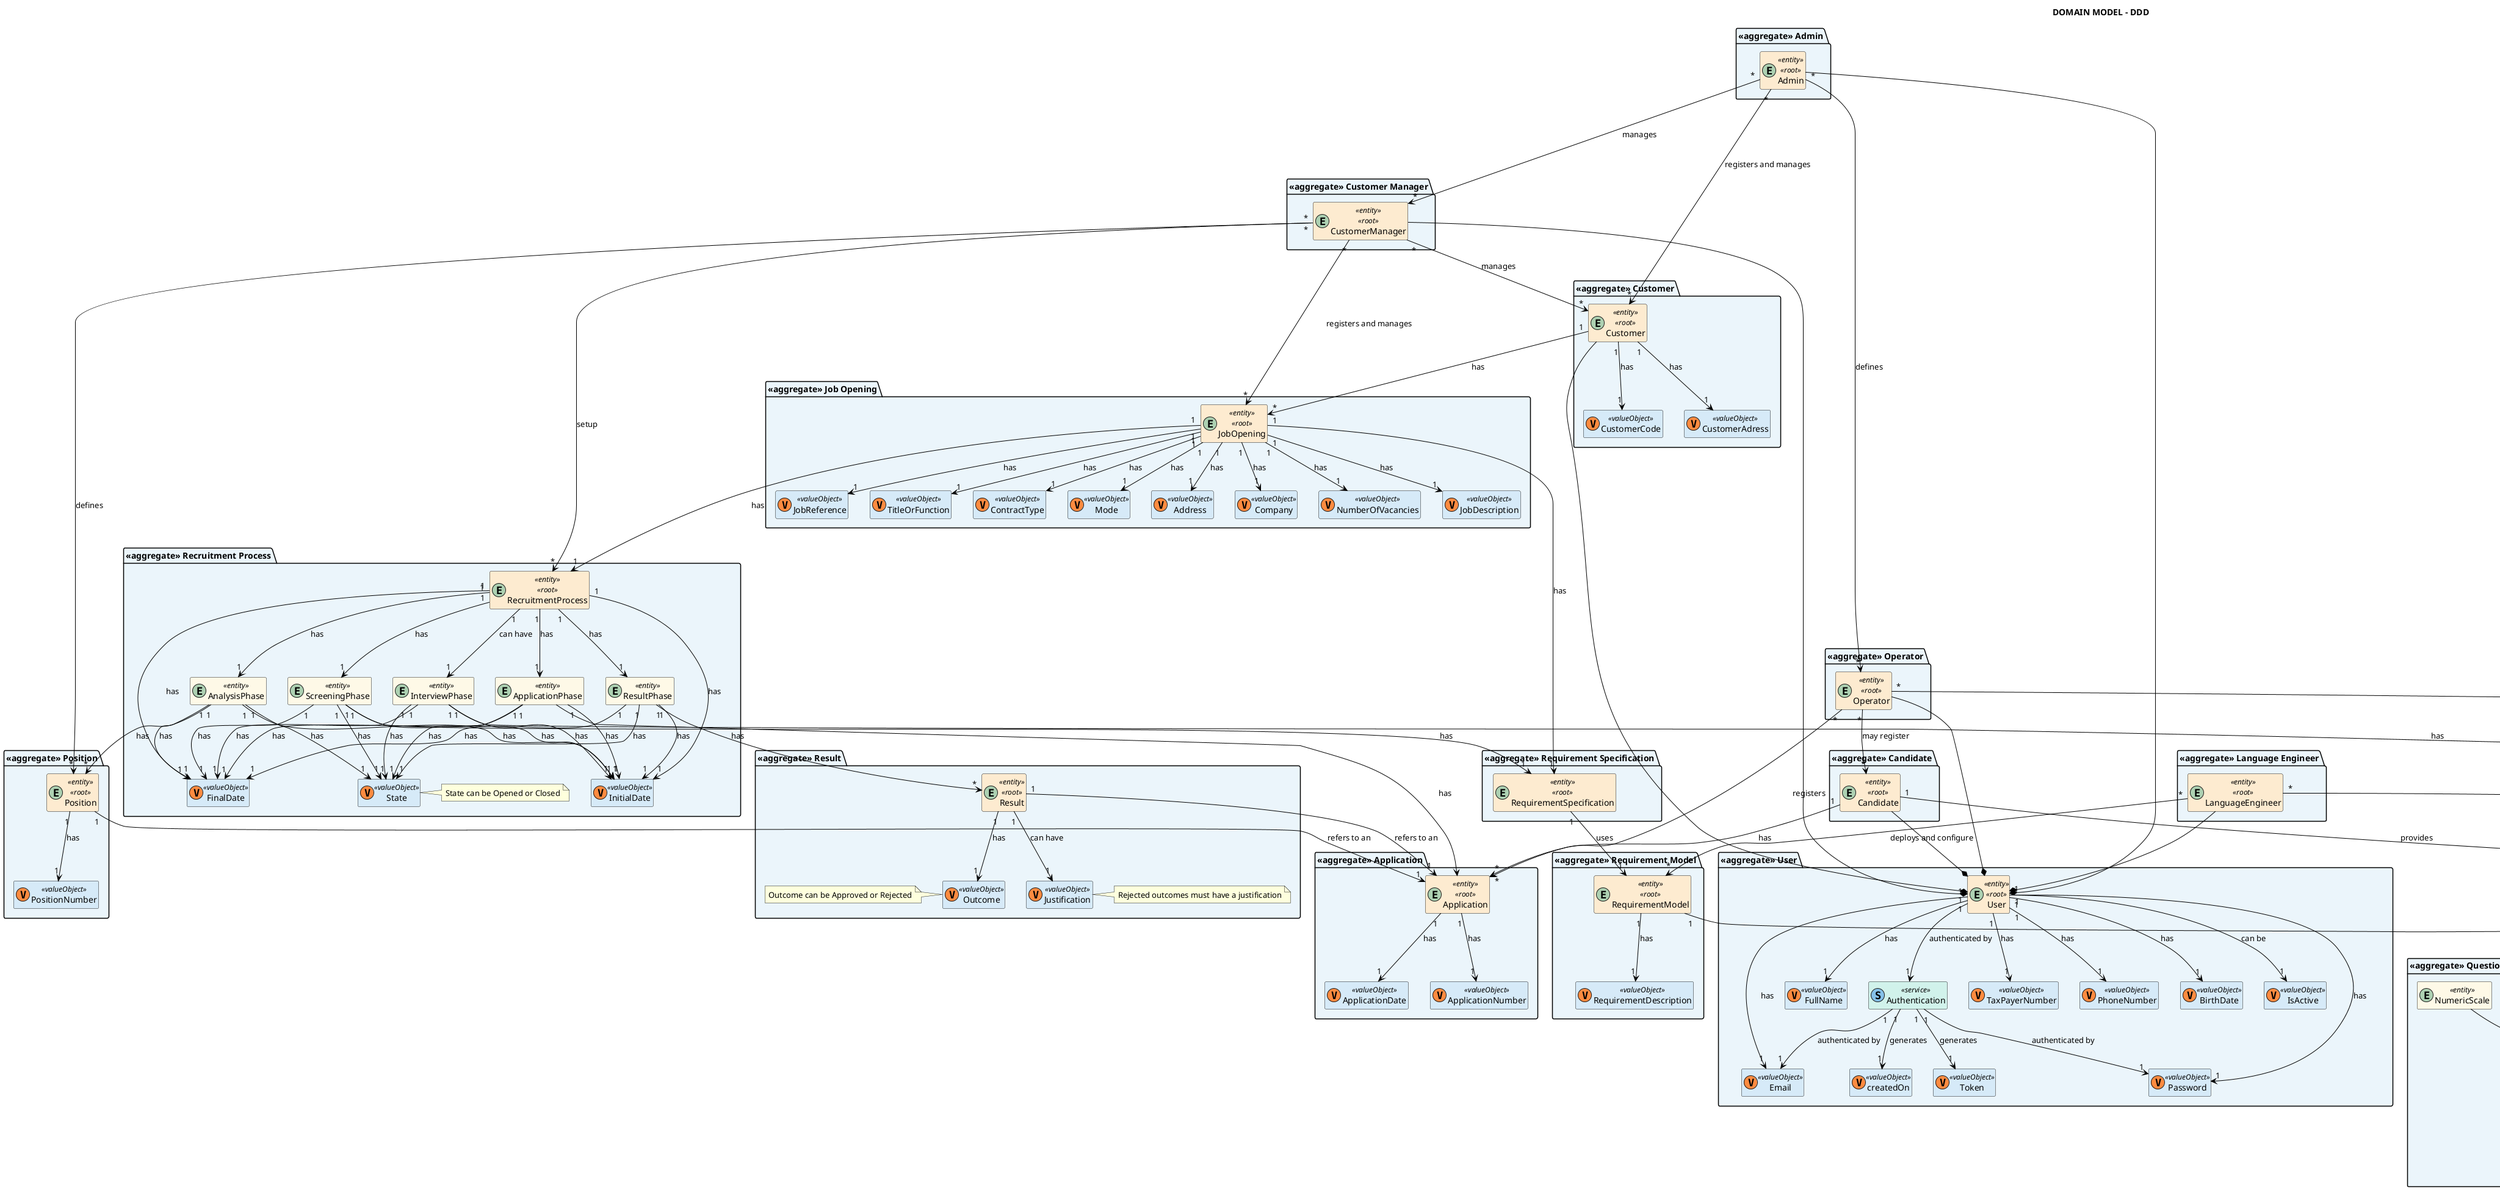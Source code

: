@startuml domain-model

title DOMAIN MODEL - DDD

hide empty members
'skinparam Linetype ortho

skinparam class {
    BackgroundColor<<valueObject>> #D6EAF8
    BackgroundColor<<root>> #FDEBD0
    BackgroundColor<<service>> #D1F2EB
    BackgroundColor #FEF9E7
    ArrowColor Black
}

skinparam package {
    BackgroundColor #EBF5FB
}

' User Aggregate
package "<<aggregate>> User" {
    entity User <<entity>> <<root>> {}

    class Email <<valueObject>> <<(V, #FF8B40)>> {}
    class FullName <<valueObject>> <<(V, #FF8B40)>> {}
    class Password <<valueObject>> <<(V, #FF8B40)>> {}
    class TaxPayerNumber <<valueObject>> <<(V, #FF8B40)>> {}
    class PhoneNumber <<valueObject>> <<(V, #FF8B40)>> {}
    class BirthDate <<valueObject>> <<(V, #FF8B40)>> {}
    class IsActive <<valueObject>> <<(V, #FF8B40)>> {}

    class Authentication <<service>> <<(S, #85C1E9)>> {}

    class Token <<valueObject>> <<(V, #FF8B40)>> {}
    class createdOn <<valueObject>> <<(V, #FF8B40)>> {}
}

' Application Aggregate
package "<<aggregate>> Application" {
    entity Application <<entity>> <<root>> {}

    class ApplicationDate <<valueObject>> <<(V, #FF8B40)>> {}
    class ApplicationNumber <<valueObject>> <<(V, #FF8B40)>> {}
}

' Admin Aggregate
package "<<aggregate>> Admin" {
    entity Admin <<entity>> <<root>> {}
}

' Customer Manager Aggregate
package "<<aggregate>> Customer Manager" {
    entity CustomerManager <<entity>> <<root>> {}
}

' Operator Aggregate
package "<<aggregate>> Operator" {
    entity Operator <<entity>> <<root>> {}
}

' Language Engineer Aggregate
package "<<aggregate>> Language Engineer"{
    entity LanguageEngineer <<entity>> <<root>> {}
}

' Candidate Aggregate
package "<<aggregate>> Candidate" {
    entity Candidate <<entity>> <<root>> {}
}

' Customer Aggregate
package "<<aggregate>> Customer" {
    entity Customer <<entity>> <<root>> {}

    class CustomerCode <<valueObject>> <<(V, #FF8B40)>> {}
    class CustomerAdress <<valueObject>> <<(V, #FF8B40)>> {}
}

' Applications File Bot Aggregate
package "<<aggregate>>  Applications File Bot" {
    entity  ApplicationsFileBot <<entity>> <<root>> {}
}

' Recruitment Process Aggregate
package "<<aggregate>> Recruitment Process" {
    entity RecruitmentProcess <<entity>> <<root>> {}
    entity ApplicationPhase <<entity>> {}
    entity ScreeningPhase <<entity>> {}
    entity InterviewPhase <<entity>> {}
    entity AnalysisPhase <<entity>> {}
    entity ResultPhase <<entity>> {}

    class State <<valueObject>> <<(V, #FF8B40)>> {}
    class InitialDate <<valueObject>> <<(V, #FF8B40)>> {}
    class FinalDate <<valueObject>> <<(V, #FF8B40)>> {}
    
    note right of State: State can be Opened or Closed
}

' Job Opening Aggregate
package "<<aggregate>> Job Opening" {
    entity JobOpening <<entity>> <<root>> {}

    class JobReference <<valueObject>> <<(V, #FF8B40)>> {}
    class TitleOrFunction <<valueObject>> <<(V, #FF8B40)>> {}
    class ContractType <<valueObject>> <<(V, #FF8B40)>> {}
    class Mode <<valueObject>> <<(V, #FF8B40)>> {}
    class Address <<valueObject>> <<(V, #FF8B40)>> {}
    class Company <<valueObject>> <<(V, #FF8B40)>> {}
    class NumberOfVacancies <<valueObject>> <<(V, #FF8B40)>> {}
    class JobDescription <<valueObject>> <<(V, #FF8B40)>> {}
}

' RequirementSpecification
package "<<aggregate>> Requirement Specification" {
    entity RequirementSpecification <<entity>> <<root>> {}
}

' Interview Phase Model Aggregate
package "<<aggregate>> Interview Model" {
    entity InterviewModel <<entity>> <<root>>  {}

    class InterviewDescription <<valueObject>> <<(V, #FF8B40)>> {}
}

' Interview Aggregate
package "<<aggregate>> Interview" {
    entity Interview <<entity>> <<root>> {}

    class InterviewDate <<valueObject>> <<(V, #FF8B40)>> {}
}

' Candidate Answer Aggregate
package "<<aggregate>> Candidate Answer" {
    entity CandidateAnswer <<entity>> <<root>> {}

    class AnswerBody <<valueObject>> <<(V, #FF8B40)>> {}
}

' Interview Question Aggregate
package "<<aggregate>> Interview Question" {  
    entity InterviewQuestion <<entity>> <<root>> {}

    class Grade <<valueObject>> <<(V, #FF8B40)>> {}
    class Quotation <<valueObject>> <<(V, #FF8B40)>> {}
}

' Specification Question Aggregate
package "<<aggregate>> Specification Question" {  
    entity SpecificationQuestion <<entity>> <<root>> {}
}

' Plugins Aggregate
package "<<aggregate>> Requirement Model" {
    entity RequirementModel <<entity>> <<root>> {}

    class RequirementDescription <<valueObject>> <<(V, #FF8B40)>> {}
}

' Position Aggregate
package "<<aggregate>> Position" {
    entity Position <<entity>> <<root>> {}

    class PositionNumber <<valueObject>> <<(V, #FF8B40)>> {}
}

' Question Model Aggregate
package "<<aggregate>> Question Model" {
    entity QuestionModel <<entity>> <<root>> {}
    entity TrueOrFalse <<entity>> {}
    entity ShortTextAnswer <<entity>> {}
    entity SingleChoiceAnswer <<entity>> {}
    entity MultipleChoiceAnswer <<entity>> {}
    entity IntegerNumber <<entity>> {}
    entity DecimalNumber <<entity>> {}
    entity Date <<entity>> {}
    entity Time <<entity>> {}
    entity NumericScale <<entity>> {}

    class QuestionBody <<valueObject>> <<(V, #FF8B40)>> {}
    class ExpectedAnswer <<valueObject>> <<(V, #FF8B40)>> {}
}

' File Aggregate
package "<<aggregate>> File" {
    entity File <<entity>> <<root>> {}
}

' Result Aggregate
package "<<aggregate>> Result" {
    entity Result <<entity>> <<root>> {}

    class Outcome <<valueObject>> <<(V, #FF8B40)>> {}
    class Justification <<valueObject>> <<(V, #FF8B40)>> {}

    note left of Outcome: Outcome can be Approved or Rejected
    note right of Justification: Rejected outcomes must have a justification
}

' User value objects relationships
User "1" --> "1" Email : has
User "1" --> "1" FullName : has
User "1" --> "1" Password : has
User "1" --> "1" TaxPayerNumber : has
User "1" --> "1" PhoneNumber : has
User "1" --> "1" BirthDate : has
User "1" --> "1" IsActive : can be
User "1" --> "1" Authentication : authenticated by

Admin --* User
CustomerManager --* User
Operator --* User
Customer --* User
LanguageEngineer --* User
Candidate --* User

' Authentication relationships
Authentication "1" --> "1" Email : authenticated by
Authentication "1" --> "1" Password : authenticated by
Authentication "1" --> "1" Token : generates
Authentication "1" --> "1" createdOn : generates

' Admin relationships
Admin "*" --> "*" Customer: registers and manages
Admin "*" ---> "*" CustomerManager: manages
Admin "*" --> "*" Operator: defines

' Operator relationships
Operator "*" --> "*" Candidate: may register
Operator "*" --> "*" Application: registers
Operator "*" --> "*" File: imports

' Customer Manager relationships
CustomerManager "*" --> "*" Customer: manages
CustomerManager "*" --> "*" JobOpening: registers and manages
CustomerManager "*" --> "*" RecruitmentProcess: setup
CustomerManager "*" --> "*" Position: defines

' Recruitment Process relationships
RecruitmentProcess "1" --> "1" InitialDate: has
RecruitmentProcess "1" --> "1" FinalDate: has
RecruitmentProcess "1" --> "1" ApplicationPhase: has
RecruitmentProcess "1" --> "1" ScreeningPhase: has
RecruitmentProcess "1" --> "1" InterviewPhase: can have
RecruitmentProcess "1" --> "1" AnalysisPhase: has
RecruitmentProcess "1" --> "1" ResultPhase: has

' Job Opening relationships
JobOpening "1" --> "1" JobReference : has
JobOpening "1" --> "1" TitleOrFunction : has
JobOpening "1" --> "1" ContractType : has
JobOpening "1" --> "1" Mode : has
JobOpening "1" --> "1" Address : has
JobOpening "1" --> "1" Company : has
JobOpening "1" --> "1" NumberOfVacancies : has
JobOpening "1" --> "1" JobDescription : has
JobOpening "1" ---> "1" RecruitmentProcess: has
JobOpening "1" --> "1" RequirementSpecification: has
RequirementSpecification "1" --> "1" RequirementModel: uses

' InterviewPhase Models relationships
InterviewModel "1" --> "1" InterviewDescription: has
InterviewModel "1" --> "*" InterviewQuestion: has

' Job Requirement Model relationships
RequirementModel "1" --> "1" RequirementDescription : has
RequirementModel "1" --> "*" SpecificationQuestion : has

' ScreeningPhase relationships
ScreeningPhase "1" --> "1" State: has
ScreeningPhase "1" --> "1" InitialDate: has
ScreeningPhase "1" --> "1" FinalDate: has
ScreeningPhase "1" --> "1" RequirementSpecification : has

'Interview Phase relationships
InterviewPhase "1" --> "1" State: has
InterviewPhase "1" --> "1" InitialDate: has
InterviewPhase "1" --> "1" FinalDate: has
InterviewPhase "1" --> "1" Interview: has

' Interview relationships
Interview "1" --> "1" InterviewDate: has
Interview "1" --> "1" InterviewModel: uses

' AnalysisPhase relationships
AnalysisPhase "1" --> "*" Position: has

' Position relationships
Position "1" --> "1" Application: refers to an

' Interview Answers relationships
CandidateAnswer "1" --> "1" AnswerBody : has
CandidateAnswer "1" --> "1" InterviewQuestion: for an

' Requirement relationships
CandidateAnswer "1" --> "1" SpecificationQuestion: for a

' Applications File Bot relationships
ApplicationsFileBot "*" --> "*" File: exports

' Language Engineer relationships
LanguageEngineer "*" --> "*" InterviewModel: deploys and configure
LanguageEngineer "*" --> "*" RequirementModel: deploys and configure

' Result Phase relationships
ResultPhase "1" --> "1" State: has
ResultPhase "1" --> "1" InitialDate: has
ResultPhase "1" --> "1" FinalDate: has
ResultPhase "1" --> "*" Result: has

' Result relationships
Result "1" --> "1" Outcome: has
Result "1" --> "1" Justification: can have
Result "1" --> "1" Application: refers to an

' Candidate relationships
Candidate "1" --> "*" CandidateAnswer: provides
Candidate "1" --> "*" Application: has

' Interview Question relationships
InterviewQuestion "1" --> "1" Grade : has
InterviewQuestion "1" --> "1" Quotation : has
InterviewQuestion "*" --> "1" QuestionModel: uses

' Specification Question relationships
SpecificationQuestion "*" --> "1" QuestionModel: uses

' Question Model relationships
TrueOrFalse --|> QuestionModel: is a
ShortTextAnswer --|> QuestionModel: is a
SingleChoiceAnswer --|> QuestionModel: is a
MultipleChoiceAnswer --|> QuestionModel: is a
IntegerNumber --|> QuestionModel: is a
DecimalNumber --|> QuestionModel: is a
Date --|> QuestionModel: is a
Time --|> QuestionModel: is a
NumericScale --|> QuestionModel: is a

' Application Phase relationships
ApplicationPhase "1" --> "1" State: has
ApplicationPhase "1" --> "1" InitialDate: has
ApplicationPhase "1" --> "1" FinalDate: has
ApplicationPhase --> Application: has

' Application relationships
Application "1" --> "1" ApplicationDate : has
Application "1" --> "1" ApplicationNumber : has

' Customer relationships
Customer "1" --> "1" CustomerCode : has
Customer "1" --> "1" CustomerAdress : has
Customer "1" --> "*" JobOpening: has

' Analysis Phase relationships
AnalysisPhase "1" --> "1" State: has
AnalysisPhase "1" --> "1" InitialDate: has
AnalysisPhase "1" --> "1" FinalDate: has

' Position relationships
Position "1" --> "1" PositionNumber: has

' Question Model relationships
QuestionModel "1" --> "1" QuestionBody : has
QuestionModel "1" --> "1" ExpectedAnswer : has

@enduml